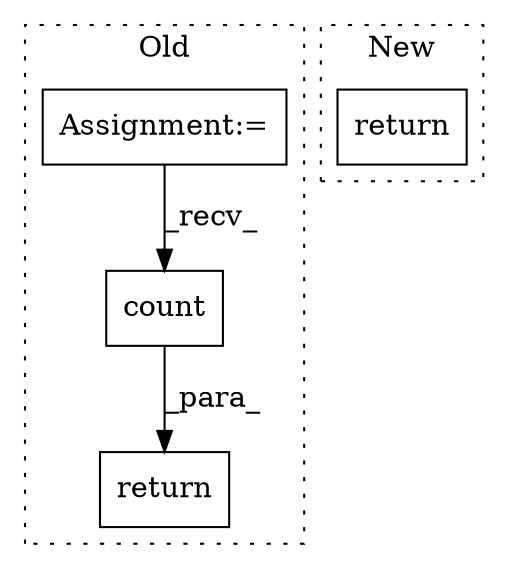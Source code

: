 digraph G {
subgraph cluster0 {
1 [label="count" a="32" s="787" l="7" shape="box"];
3 [label="return" a="41" s="704" l="7" shape="box"];
4 [label="Assignment:=" a="7" s="537" l="8" shape="box"];
label = "Old";
style="dotted";
}
subgraph cluster1 {
2 [label="return" a="41" s="535" l="7" shape="box"];
label = "New";
style="dotted";
}
1 -> 3 [label="_para_"];
4 -> 1 [label="_recv_"];
}